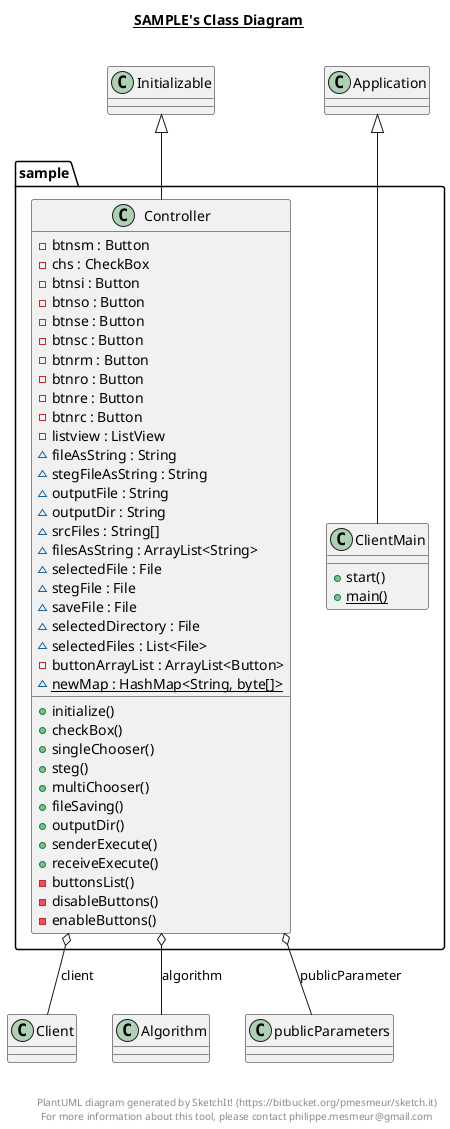 @startuml

title __SAMPLE's Class Diagram__\n

  package sample {
    class ClientMain {
        + start()
        {static} + main()
    }
  }
  

  package sample {
    class Controller {
        - btnsm : Button
        - chs : CheckBox
        - btnsi : Button
        - btnso : Button
        - btnse : Button
        - btnsc : Button
        - btnrm : Button
        - btnro : Button
        - btnre : Button
        - btnrc : Button
        - listview : ListView
        ~ fileAsString : String
        ~ stegFileAsString : String
        ~ outputFile : String
        ~ outputDir : String
        ~ srcFiles : String[]
        ~ filesAsString : ArrayList<String>
        ~ selectedFile : File
        ~ stegFile : File
        ~ saveFile : File
        ~ selectedDirectory : File
        ~ selectedFiles : List<File>
        - buttonArrayList : ArrayList<Button>
        {static} ~ newMap : HashMap<String, byte[]>
        + initialize()
        + checkBox()
        + singleChooser()
        + steg()
        + multiChooser()
        + fileSaving()
        + outputDir()
        + senderExecute()
        + receiveExecute()
        - buttonsList()
        - disableButtons()
        - enableButtons()
    }
  }
  

  ClientMain -up-|> Application
  Controller -up-|> Initializable
  Controller o-- Client : client
  Controller o-- Algorithm : algorithm
  Controller o-- publicParameters : publicParameter


right footer


PlantUML diagram generated by SketchIt! (https://bitbucket.org/pmesmeur/sketch.it)
For more information about this tool, please contact philippe.mesmeur@gmail.com
endfooter

@enduml
